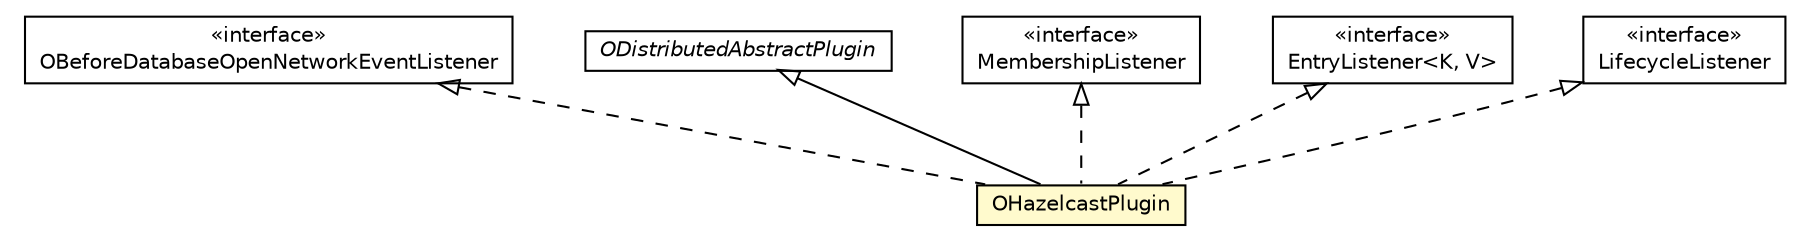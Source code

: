 #!/usr/local/bin/dot
#
# Class diagram 
# Generated by UMLGraph version R5_6-24-gf6e263 (http://www.umlgraph.org/)
#

digraph G {
	edge [fontname="Helvetica",fontsize=10,labelfontname="Helvetica",labelfontsize=10];
	node [fontname="Helvetica",fontsize=10,shape=plaintext];
	nodesep=0.25;
	ranksep=0.5;
	// com.orientechnologies.orient.server.network.protocol.OBeforeDatabaseOpenNetworkEventListener
	c1920035 [label=<<table title="com.orientechnologies.orient.server.network.protocol.OBeforeDatabaseOpenNetworkEventListener" border="0" cellborder="1" cellspacing="0" cellpadding="2" port="p" href="../network/protocol/OBeforeDatabaseOpenNetworkEventListener.html">
		<tr><td><table border="0" cellspacing="0" cellpadding="1">
<tr><td align="center" balign="center"> &#171;interface&#187; </td></tr>
<tr><td align="center" balign="center"> OBeforeDatabaseOpenNetworkEventListener </td></tr>
		</table></td></tr>
		</table>>, URL="../network/protocol/OBeforeDatabaseOpenNetworkEventListener.html", fontname="Helvetica", fontcolor="black", fontsize=10.0];
	// com.orientechnologies.orient.server.hazelcast.OHazelcastPlugin
	c1920226 [label=<<table title="com.orientechnologies.orient.server.hazelcast.OHazelcastPlugin" border="0" cellborder="1" cellspacing="0" cellpadding="2" port="p" bgcolor="lemonChiffon" href="./OHazelcastPlugin.html">
		<tr><td><table border="0" cellspacing="0" cellpadding="1">
<tr><td align="center" balign="center"> OHazelcastPlugin </td></tr>
		</table></td></tr>
		</table>>, URL="./OHazelcastPlugin.html", fontname="Helvetica", fontcolor="black", fontsize=10.0];
	// com.orientechnologies.orient.server.distributed.impl.ODistributedAbstractPlugin
	c1920234 [label=<<table title="com.orientechnologies.orient.server.distributed.impl.ODistributedAbstractPlugin" border="0" cellborder="1" cellspacing="0" cellpadding="2" port="p" href="../distributed/impl/ODistributedAbstractPlugin.html">
		<tr><td><table border="0" cellspacing="0" cellpadding="1">
<tr><td align="center" balign="center"><font face="Helvetica-Oblique"> ODistributedAbstractPlugin </font></td></tr>
		</table></td></tr>
		</table>>, URL="../distributed/impl/ODistributedAbstractPlugin.html", fontname="Helvetica", fontcolor="black", fontsize=10.0];
	//com.orientechnologies.orient.server.hazelcast.OHazelcastPlugin extends com.orientechnologies.orient.server.distributed.impl.ODistributedAbstractPlugin
	c1920234:p -> c1920226:p [dir=back,arrowtail=empty];
	//com.orientechnologies.orient.server.hazelcast.OHazelcastPlugin implements com.hazelcast.core.MembershipListener
	c1920423:p -> c1920226:p [dir=back,arrowtail=empty,style=dashed];
	//com.orientechnologies.orient.server.hazelcast.OHazelcastPlugin implements com.hazelcast.core.EntryListener<K, V>
	c1920424:p -> c1920226:p [dir=back,arrowtail=empty,style=dashed];
	//com.orientechnologies.orient.server.hazelcast.OHazelcastPlugin implements com.hazelcast.core.LifecycleListener
	c1920425:p -> c1920226:p [dir=back,arrowtail=empty,style=dashed];
	//com.orientechnologies.orient.server.hazelcast.OHazelcastPlugin implements com.orientechnologies.orient.server.network.protocol.OBeforeDatabaseOpenNetworkEventListener
	c1920035:p -> c1920226:p [dir=back,arrowtail=empty,style=dashed];
	// com.hazelcast.core.LifecycleListener
	c1920425 [label=<<table title="com.hazelcast.core.LifecycleListener" border="0" cellborder="1" cellspacing="0" cellpadding="2" port="p" href="http://java.sun.com/j2se/1.4.2/docs/api/com/hazelcast/core/LifecycleListener.html">
		<tr><td><table border="0" cellspacing="0" cellpadding="1">
<tr><td align="center" balign="center"> &#171;interface&#187; </td></tr>
<tr><td align="center" balign="center"> LifecycleListener </td></tr>
		</table></td></tr>
		</table>>, URL="http://java.sun.com/j2se/1.4.2/docs/api/com/hazelcast/core/LifecycleListener.html", fontname="Helvetica", fontcolor="black", fontsize=10.0];
	// com.hazelcast.core.EntryListener<K, V>
	c1920424 [label=<<table title="com.hazelcast.core.EntryListener" border="0" cellborder="1" cellspacing="0" cellpadding="2" port="p" href="http://java.sun.com/j2se/1.4.2/docs/api/com/hazelcast/core/EntryListener.html">
		<tr><td><table border="0" cellspacing="0" cellpadding="1">
<tr><td align="center" balign="center"> &#171;interface&#187; </td></tr>
<tr><td align="center" balign="center"> EntryListener&lt;K, V&gt; </td></tr>
		</table></td></tr>
		</table>>, URL="http://java.sun.com/j2se/1.4.2/docs/api/com/hazelcast/core/EntryListener.html", fontname="Helvetica", fontcolor="black", fontsize=10.0];
	// com.hazelcast.core.MembershipListener
	c1920423 [label=<<table title="com.hazelcast.core.MembershipListener" border="0" cellborder="1" cellspacing="0" cellpadding="2" port="p" href="http://java.sun.com/j2se/1.4.2/docs/api/com/hazelcast/core/MembershipListener.html">
		<tr><td><table border="0" cellspacing="0" cellpadding="1">
<tr><td align="center" balign="center"> &#171;interface&#187; </td></tr>
<tr><td align="center" balign="center"> MembershipListener </td></tr>
		</table></td></tr>
		</table>>, URL="http://java.sun.com/j2se/1.4.2/docs/api/com/hazelcast/core/MembershipListener.html", fontname="Helvetica", fontcolor="black", fontsize=10.0];
}

